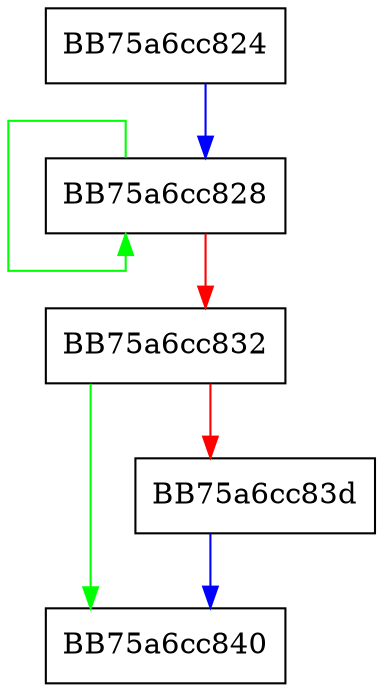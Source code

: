 digraph compare {
  node [shape="box"];
  graph [splines=ortho];
  BB75a6cc824 -> BB75a6cc828 [color="blue"];
  BB75a6cc828 -> BB75a6cc828 [color="green"];
  BB75a6cc828 -> BB75a6cc832 [color="red"];
  BB75a6cc832 -> BB75a6cc840 [color="green"];
  BB75a6cc832 -> BB75a6cc83d [color="red"];
  BB75a6cc83d -> BB75a6cc840 [color="blue"];
}
